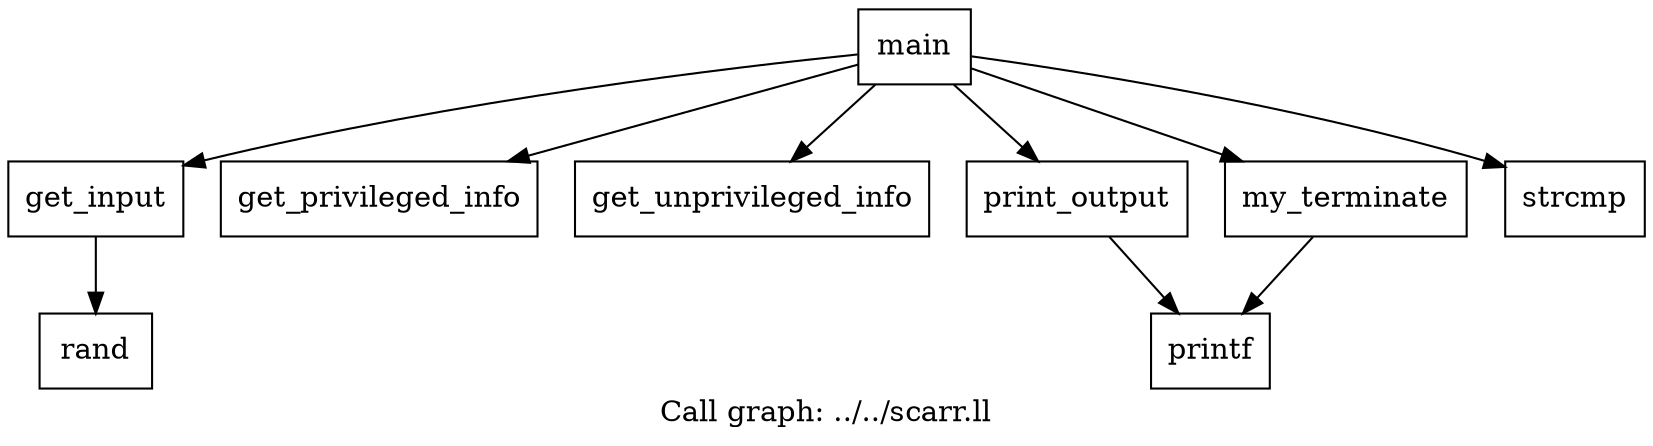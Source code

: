 digraph "Call graph: ../../scarr.ll" {
	label="Call graph: ../../scarr.ll";

	Node0x5568772816f0 [shape=record,label="{get_input}"];
	Node0x5568772816f0 -> Node0x5568772af300;
	Node0x5568772af300 [shape=record,label="{rand}"];
	Node0x5568772af820 [shape=record,label="{get_privileged_info}"];
	Node0x5568772af950 [shape=record,label="{get_unprivileged_info}"];
	Node0x5568772af9d0 [shape=record,label="{print_output}"];
	Node0x5568772af9d0 -> Node0x5568772afba0;
	Node0x5568772afba0 [shape=record,label="{printf}"];
	Node0x5568772afc80 [shape=record,label="{my_terminate}"];
	Node0x5568772afc80 -> Node0x5568772afba0;
	Node0x5568772afd30 [shape=record,label="{main}"];
	Node0x5568772afd30 -> Node0x5568772816f0;
	Node0x5568772afd30 -> Node0x5568772afde0;
	Node0x5568772afd30 -> Node0x5568772af820;
	Node0x5568772afd30 -> Node0x5568772af950;
	Node0x5568772afd30 -> Node0x5568772af9d0;
	Node0x5568772afd30 -> Node0x5568772afc80;
	Node0x5568772afde0 [shape=record,label="{strcmp}"];
}
